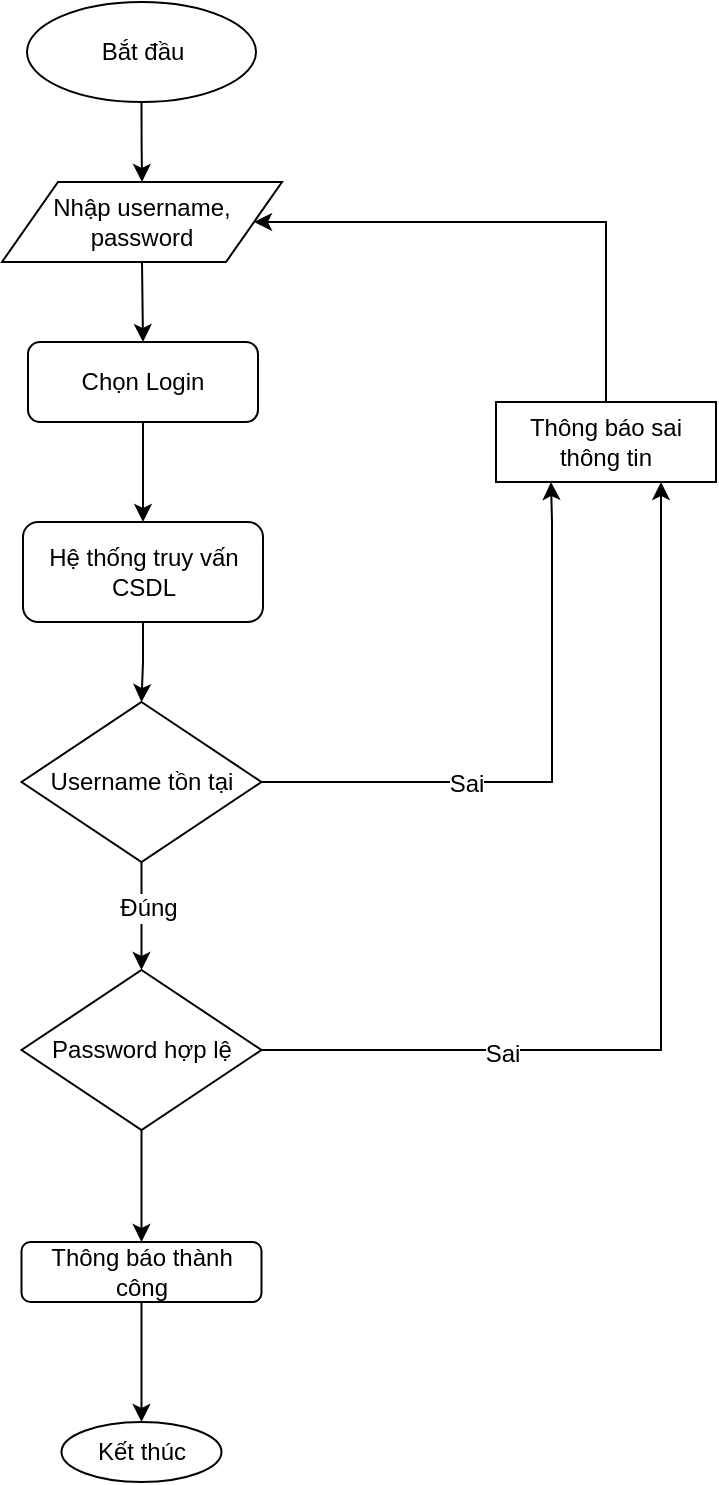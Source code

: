 <mxfile version="12.6.5" type="device" pages="4"><diagram id="C5RBs43oDa-KdzZeNtuy" name="Login"><mxGraphModel dx="852" dy="494" grid="1" gridSize="10" guides="1" tooltips="1" connect="1" arrows="1" fold="1" page="1" pageScale="1" pageWidth="827" pageHeight="1169" math="0" shadow="0"><root><mxCell id="WIyWlLk6GJQsqaUBKTNV-0"/><mxCell id="WIyWlLk6GJQsqaUBKTNV-1" parent="WIyWlLk6GJQsqaUBKTNV-0"/><mxCell id="PvureiDiW6Twfiq6-9Uu-7" style="edgeStyle=orthogonalEdgeStyle;rounded=0;orthogonalLoop=1;jettySize=auto;html=1;exitX=0.5;exitY=1;exitDx=0;exitDy=0;entryX=0.5;entryY=0;entryDx=0;entryDy=0;" parent="WIyWlLk6GJQsqaUBKTNV-1" source="PvureiDiW6Twfiq6-9Uu-1" target="PvureiDiW6Twfiq6-9Uu-6" edge="1"><mxGeometry relative="1" as="geometry"/></mxCell><mxCell id="PvureiDiW6Twfiq6-9Uu-1" value="Chọn Login" style="rounded=1;whiteSpace=wrap;html=1;" parent="WIyWlLk6GJQsqaUBKTNV-1" vertex="1"><mxGeometry x="356" y="230" width="115" height="40" as="geometry"/></mxCell><mxCell id="PvureiDiW6Twfiq6-9Uu-2" value="" style="endArrow=classic;html=1;exitX=0.5;exitY=1;exitDx=0;exitDy=0;entryX=0.5;entryY=0;entryDx=0;entryDy=0;" parent="WIyWlLk6GJQsqaUBKTNV-1" target="PvureiDiW6Twfiq6-9Uu-1" edge="1"><mxGeometry width="50" height="50" relative="1" as="geometry"><mxPoint x="413" y="190" as="sourcePoint"/><mxPoint x="403" y="300" as="targetPoint"/></mxGeometry></mxCell><mxCell id="PvureiDiW6Twfiq6-9Uu-3" value="&lt;span style=&quot;white-space: normal&quot;&gt;Nhập username, password&lt;/span&gt;" style="shape=parallelogram;perimeter=parallelogramPerimeter;whiteSpace=wrap;html=1;" parent="WIyWlLk6GJQsqaUBKTNV-1" vertex="1"><mxGeometry x="343" y="150" width="140" height="40" as="geometry"/></mxCell><mxCell id="PvureiDiW6Twfiq6-9Uu-5" style="edgeStyle=orthogonalEdgeStyle;rounded=0;orthogonalLoop=1;jettySize=auto;html=1;exitX=0.5;exitY=1;exitDx=0;exitDy=0;" parent="WIyWlLk6GJQsqaUBKTNV-1" source="PvureiDiW6Twfiq6-9Uu-4" target="PvureiDiW6Twfiq6-9Uu-3" edge="1"><mxGeometry relative="1" as="geometry"/></mxCell><mxCell id="PvureiDiW6Twfiq6-9Uu-4" value="Bắt đầu" style="ellipse;whiteSpace=wrap;html=1;" parent="WIyWlLk6GJQsqaUBKTNV-1" vertex="1"><mxGeometry x="355.5" y="60" width="114.5" height="50" as="geometry"/></mxCell><mxCell id="PvureiDiW6Twfiq6-9Uu-10" style="edgeStyle=orthogonalEdgeStyle;rounded=0;orthogonalLoop=1;jettySize=auto;html=1;exitX=0.5;exitY=1;exitDx=0;exitDy=0;entryX=0.5;entryY=0;entryDx=0;entryDy=0;" parent="WIyWlLk6GJQsqaUBKTNV-1" source="PvureiDiW6Twfiq6-9Uu-6" target="PvureiDiW6Twfiq6-9Uu-8" edge="1"><mxGeometry relative="1" as="geometry"/></mxCell><mxCell id="PvureiDiW6Twfiq6-9Uu-6" value="Hệ thống truy vấn CSDL" style="rounded=1;whiteSpace=wrap;html=1;" parent="WIyWlLk6GJQsqaUBKTNV-1" vertex="1"><mxGeometry x="353.5" y="320" width="120" height="50" as="geometry"/></mxCell><mxCell id="PvureiDiW6Twfiq6-9Uu-12" style="edgeStyle=orthogonalEdgeStyle;rounded=0;orthogonalLoop=1;jettySize=auto;html=1;exitX=1;exitY=0.5;exitDx=0;exitDy=0;entryX=0.25;entryY=1;entryDx=0;entryDy=0;" parent="WIyWlLk6GJQsqaUBKTNV-1" source="PvureiDiW6Twfiq6-9Uu-8" target="PvureiDiW6Twfiq6-9Uu-11" edge="1"><mxGeometry relative="1" as="geometry"><Array as="points"><mxPoint x="618" y="450"/><mxPoint x="618" y="320"/></Array></mxGeometry></mxCell><mxCell id="PvureiDiW6Twfiq6-9Uu-14" value="Sai" style="text;html=1;align=center;verticalAlign=middle;resizable=0;points=[];labelBackgroundColor=#ffffff;" parent="PvureiDiW6Twfiq6-9Uu-12" vertex="1" connectable="0"><mxGeometry x="-0.309" y="-1" relative="1" as="geometry"><mxPoint as="offset"/></mxGeometry></mxCell><mxCell id="PvureiDiW6Twfiq6-9Uu-16" style="edgeStyle=orthogonalEdgeStyle;rounded=0;orthogonalLoop=1;jettySize=auto;html=1;exitX=0.5;exitY=1;exitDx=0;exitDy=0;entryX=0.5;entryY=0;entryDx=0;entryDy=0;" parent="WIyWlLk6GJQsqaUBKTNV-1" source="PvureiDiW6Twfiq6-9Uu-8" target="PvureiDiW6Twfiq6-9Uu-15" edge="1"><mxGeometry relative="1" as="geometry"/></mxCell><mxCell id="PvureiDiW6Twfiq6-9Uu-19" value="Đúng" style="text;html=1;align=center;verticalAlign=middle;resizable=0;points=[];labelBackgroundColor=#ffffff;" parent="PvureiDiW6Twfiq6-9Uu-16" vertex="1" connectable="0"><mxGeometry x="-0.14" y="3" relative="1" as="geometry"><mxPoint as="offset"/></mxGeometry></mxCell><mxCell id="PvureiDiW6Twfiq6-9Uu-8" value="Username tồn tại" style="rhombus;whiteSpace=wrap;html=1;" parent="WIyWlLk6GJQsqaUBKTNV-1" vertex="1"><mxGeometry x="352.75" y="410" width="120" height="80" as="geometry"/></mxCell><mxCell id="PvureiDiW6Twfiq6-9Uu-13" style="edgeStyle=orthogonalEdgeStyle;rounded=0;orthogonalLoop=1;jettySize=auto;html=1;exitX=0.5;exitY=0;exitDx=0;exitDy=0;entryX=1;entryY=0.5;entryDx=0;entryDy=0;" parent="WIyWlLk6GJQsqaUBKTNV-1" source="PvureiDiW6Twfiq6-9Uu-11" target="PvureiDiW6Twfiq6-9Uu-3" edge="1"><mxGeometry relative="1" as="geometry"><Array as="points"><mxPoint x="645" y="170"/></Array></mxGeometry></mxCell><mxCell id="PvureiDiW6Twfiq6-9Uu-11" value="Thông báo sai thông tin" style="rounded=0;whiteSpace=wrap;html=1;" parent="WIyWlLk6GJQsqaUBKTNV-1" vertex="1"><mxGeometry x="590" y="260" width="110" height="40" as="geometry"/></mxCell><mxCell id="PvureiDiW6Twfiq6-9Uu-21" style="edgeStyle=orthogonalEdgeStyle;rounded=0;orthogonalLoop=1;jettySize=auto;html=1;exitX=1;exitY=0.5;exitDx=0;exitDy=0;entryX=0.75;entryY=1;entryDx=0;entryDy=0;" parent="WIyWlLk6GJQsqaUBKTNV-1" source="PvureiDiW6Twfiq6-9Uu-15" target="PvureiDiW6Twfiq6-9Uu-11" edge="1"><mxGeometry relative="1" as="geometry"/></mxCell><mxCell id="PvureiDiW6Twfiq6-9Uu-22" value="Sai" style="text;html=1;align=center;verticalAlign=middle;resizable=0;points=[];labelBackgroundColor=#ffffff;" parent="PvureiDiW6Twfiq6-9Uu-21" vertex="1" connectable="0"><mxGeometry x="-0.503" y="-2" relative="1" as="geometry"><mxPoint as="offset"/></mxGeometry></mxCell><mxCell id="PvureiDiW6Twfiq6-9Uu-24" style="edgeStyle=orthogonalEdgeStyle;rounded=0;orthogonalLoop=1;jettySize=auto;html=1;exitX=0.5;exitY=1;exitDx=0;exitDy=0;entryX=0.5;entryY=0;entryDx=0;entryDy=0;" parent="WIyWlLk6GJQsqaUBKTNV-1" source="PvureiDiW6Twfiq6-9Uu-15" target="PvureiDiW6Twfiq6-9Uu-23" edge="1"><mxGeometry relative="1" as="geometry"/></mxCell><mxCell id="PvureiDiW6Twfiq6-9Uu-15" value="Password hợp lệ" style="rhombus;whiteSpace=wrap;html=1;" parent="WIyWlLk6GJQsqaUBKTNV-1" vertex="1"><mxGeometry x="352.75" y="544" width="120" height="80" as="geometry"/></mxCell><mxCell id="PvureiDiW6Twfiq6-9Uu-26" style="edgeStyle=orthogonalEdgeStyle;rounded=0;orthogonalLoop=1;jettySize=auto;html=1;exitX=0.5;exitY=1;exitDx=0;exitDy=0;entryX=0.5;entryY=0;entryDx=0;entryDy=0;" parent="WIyWlLk6GJQsqaUBKTNV-1" source="PvureiDiW6Twfiq6-9Uu-23" target="PvureiDiW6Twfiq6-9Uu-25" edge="1"><mxGeometry relative="1" as="geometry"/></mxCell><mxCell id="PvureiDiW6Twfiq6-9Uu-23" value="Thông báo thành công" style="rounded=1;whiteSpace=wrap;html=1;" parent="WIyWlLk6GJQsqaUBKTNV-1" vertex="1"><mxGeometry x="352.75" y="680" width="120" height="30" as="geometry"/></mxCell><mxCell id="PvureiDiW6Twfiq6-9Uu-25" value="Kết thúc" style="ellipse;whiteSpace=wrap;html=1;" parent="WIyWlLk6GJQsqaUBKTNV-1" vertex="1"><mxGeometry x="372.75" y="770" width="80" height="30" as="geometry"/></mxCell></root></mxGraphModel></diagram><diagram id="Mt5uH9iGOyUUJRSAU4py" name="Filter"><mxGraphModel dx="2130" dy="1235" grid="1" gridSize="10" guides="1" tooltips="1" connect="1" arrows="1" fold="1" page="1" pageScale="1" pageWidth="850" pageHeight="1100" math="0" shadow="0"><root><mxCell id="Xq5oL3Alf0aWopW-BLuX-0"/><mxCell id="Xq5oL3Alf0aWopW-BLuX-1" parent="Xq5oL3Alf0aWopW-BLuX-0"/><mxCell id="uXPHUz93ruLFLXw2mmbl-3" style="edgeStyle=orthogonalEdgeStyle;rounded=0;orthogonalLoop=1;jettySize=auto;html=1;exitX=0.5;exitY=1;exitDx=0;exitDy=0;entryX=0.5;entryY=0;entryDx=0;entryDy=0;" parent="Xq5oL3Alf0aWopW-BLuX-1" source="uXPHUz93ruLFLXw2mmbl-0" target="uXPHUz93ruLFLXw2mmbl-1" edge="1"><mxGeometry relative="1" as="geometry"/></mxCell><mxCell id="uXPHUz93ruLFLXw2mmbl-0" value="Start" style="ellipse;whiteSpace=wrap;html=1;aspect=fixed;" parent="Xq5oL3Alf0aWopW-BLuX-1" vertex="1"><mxGeometry x="65" y="20" width="50" height="50" as="geometry"/></mxCell><mxCell id="uXPHUz93ruLFLXw2mmbl-9" style="edgeStyle=orthogonalEdgeStyle;rounded=0;orthogonalLoop=1;jettySize=auto;html=1;exitX=0.5;exitY=1;exitDx=0;exitDy=0;entryX=0.5;entryY=0;entryDx=0;entryDy=0;" parent="Xq5oL3Alf0aWopW-BLuX-1" source="uXPHUz93ruLFLXw2mmbl-1" target="uXPHUz93ruLFLXw2mmbl-4" edge="1"><mxGeometry relative="1" as="geometry"/></mxCell><mxCell id="uXPHUz93ruLFLXw2mmbl-1" value="Chọn điều kiện sắp xếp" style="rounded=1;whiteSpace=wrap;html=1;" parent="Xq5oL3Alf0aWopW-BLuX-1" vertex="1"><mxGeometry x="20" y="100" width="140" height="50" as="geometry"/></mxCell><mxCell id="uXPHUz93ruLFLXw2mmbl-11" style="edgeStyle=orthogonalEdgeStyle;rounded=0;orthogonalLoop=1;jettySize=auto;html=1;exitX=0.5;exitY=1;exitDx=0;exitDy=0;entryX=0.5;entryY=0;entryDx=0;entryDy=0;" parent="Xq5oL3Alf0aWopW-BLuX-1" source="uXPHUz93ruLFLXw2mmbl-4" target="uXPHUz93ruLFLXw2mmbl-10" edge="1"><mxGeometry relative="1" as="geometry"/></mxCell><mxCell id="uXPHUz93ruLFLXw2mmbl-4" value="Trích dữ liệu từ database" style="rounded=1;whiteSpace=wrap;html=1;" parent="Xq5oL3Alf0aWopW-BLuX-1" vertex="1"><mxGeometry x="20" y="190" width="140" height="50" as="geometry"/></mxCell><mxCell id="LXjZfukHI-cUFHv-DO3Y-65" style="edgeStyle=orthogonalEdgeStyle;rounded=0;orthogonalLoop=1;jettySize=auto;html=1;exitX=1;exitY=0.5;exitDx=0;exitDy=0;entryX=0;entryY=0.5;entryDx=0;entryDy=0;dashed=1;" parent="Xq5oL3Alf0aWopW-BLuX-1" source="uXPHUz93ruLFLXw2mmbl-10" target="LXjZfukHI-cUFHv-DO3Y-6" edge="1"><mxGeometry relative="1" as="geometry"/></mxCell><mxCell id="uXPHUz93ruLFLXw2mmbl-10" value="QuickSort theo điều kiện" style="rounded=1;whiteSpace=wrap;html=1;" parent="Xq5oL3Alf0aWopW-BLuX-1" vertex="1"><mxGeometry x="20" y="280" width="140" height="40" as="geometry"/></mxCell><mxCell id="UhPN7aSeaAZbnNOEMRwR-3" style="edgeStyle=orthogonalEdgeStyle;rounded=0;orthogonalLoop=1;jettySize=auto;html=1;exitX=0.5;exitY=1;exitDx=0;exitDy=0;entryX=0.5;entryY=0;entryDx=0;entryDy=0;" parent="Xq5oL3Alf0aWopW-BLuX-1" source="uXPHUz93ruLFLXw2mmbl-12" target="UhPN7aSeaAZbnNOEMRwR-2" edge="1"><mxGeometry relative="1" as="geometry"/></mxCell><mxCell id="uXPHUz93ruLFLXw2mmbl-12" value="Hiện kết quả đã sắp xếp" style="rounded=1;whiteSpace=wrap;html=1;" parent="Xq5oL3Alf0aWopW-BLuX-1" vertex="1"><mxGeometry x="15" y="860" width="150" height="40" as="geometry"/></mxCell><mxCell id="LXjZfukHI-cUFHv-DO3Y-2" style="edgeStyle=orthogonalEdgeStyle;rounded=0;orthogonalLoop=1;jettySize=auto;html=1;exitX=0.5;exitY=1;exitDx=0;exitDy=0;entryX=0.5;entryY=0;entryDx=0;entryDy=0;fontFamily=Verdana;" parent="Xq5oL3Alf0aWopW-BLuX-1" source="LXjZfukHI-cUFHv-DO3Y-4" target="LXjZfukHI-cUFHv-DO3Y-10" edge="1"><mxGeometry relative="1" as="geometry"/></mxCell><mxCell id="LXjZfukHI-cUFHv-DO3Y-3" style="edgeStyle=orthogonalEdgeStyle;rounded=0;orthogonalLoop=1;jettySize=auto;html=1;exitX=1;exitY=0.5;exitDx=0;exitDy=0;entryX=0;entryY=0.5;entryDx=0;entryDy=0;dashed=1;fontFamily=Verdana;" parent="Xq5oL3Alf0aWopW-BLuX-1" source="LXjZfukHI-cUFHv-DO3Y-4" target="LXjZfukHI-cUFHv-DO3Y-22" edge="1"><mxGeometry relative="1" as="geometry"/></mxCell><mxCell id="LXjZfukHI-cUFHv-DO3Y-4" value="Tìm khóa (mảng dữ liệu, vị trí phần tử đầu, vị trí phần tử cuối)" style="rounded=1;whiteSpace=wrap;html=1;fontFamily=Verdana;" parent="Xq5oL3Alf0aWopW-BLuX-1" vertex="1"><mxGeometry x="241.25" y="170" width="175" height="60" as="geometry"/></mxCell><mxCell id="LXjZfukHI-cUFHv-DO3Y-5" style="edgeStyle=orthogonalEdgeStyle;rounded=0;orthogonalLoop=1;jettySize=auto;html=1;exitX=0.5;exitY=1;exitDx=0;exitDy=0;entryX=0.5;entryY=0;entryDx=0;entryDy=0;fontFamily=Verdana;" parent="Xq5oL3Alf0aWopW-BLuX-1" source="LXjZfukHI-cUFHv-DO3Y-6" target="LXjZfukHI-cUFHv-DO3Y-4" edge="1"><mxGeometry relative="1" as="geometry"/></mxCell><mxCell id="LXjZfukHI-cUFHv-DO3Y-6" value="QuickSort&lt;br&gt;(mảng dữ liệu, vị trí phần tử đầu, vị trí phần tử cuối)" style="rounded=1;whiteSpace=wrap;html=1;fontFamily=Verdana;" parent="Xq5oL3Alf0aWopW-BLuX-1" vertex="1"><mxGeometry x="247.5" y="80" width="162.5" height="60" as="geometry"/></mxCell><mxCell id="LXjZfukHI-cUFHv-DO3Y-7" value="Đúng" style="edgeStyle=orthogonalEdgeStyle;rounded=0;orthogonalLoop=1;jettySize=auto;html=1;exitX=0.5;exitY=1;exitDx=0;exitDy=0;entryX=0.5;entryY=0;entryDx=0;entryDy=0;fontFamily=Verdana;" parent="Xq5oL3Alf0aWopW-BLuX-1" source="LXjZfukHI-cUFHv-DO3Y-10" target="LXjZfukHI-cUFHv-DO3Y-12" edge="1"><mxGeometry relative="1" as="geometry"/></mxCell><mxCell id="LXjZfukHI-cUFHv-DO3Y-8" style="edgeStyle=orthogonalEdgeStyle;rounded=0;orthogonalLoop=1;jettySize=auto;html=1;exitX=1;exitY=0.5;exitDx=0;exitDy=0;entryX=1;entryY=0.5;entryDx=0;entryDy=0;fontFamily=Verdana;" parent="Xq5oL3Alf0aWopW-BLuX-1" source="LXjZfukHI-cUFHv-DO3Y-10" target="UhPN7aSeaAZbnNOEMRwR-0" edge="1"><mxGeometry relative="1" as="geometry"><Array as="points"><mxPoint x="448" y="310"/><mxPoint x="448" y="880"/></Array><mxPoint x="361.25" y="860" as="targetPoint"/></mxGeometry></mxCell><mxCell id="LXjZfukHI-cUFHv-DO3Y-9" value="Sai" style="text;html=1;align=center;verticalAlign=middle;resizable=0;points=[];labelBackgroundColor=#ffffff;fontFamily=Verdana;" parent="LXjZfukHI-cUFHv-DO3Y-8" vertex="1" connectable="0"><mxGeometry x="-0.162" y="1" relative="1" as="geometry"><mxPoint as="offset"/></mxGeometry></mxCell><mxCell id="LXjZfukHI-cUFHv-DO3Y-10" value="Tìm thấy khóa?" style="rhombus;whiteSpace=wrap;html=1;fontFamily=Verdana;" parent="Xq5oL3Alf0aWopW-BLuX-1" vertex="1"><mxGeometry x="258.75" y="270" width="140" height="80" as="geometry"/></mxCell><mxCell id="LXjZfukHI-cUFHv-DO3Y-11" style="edgeStyle=orthogonalEdgeStyle;rounded=0;orthogonalLoop=1;jettySize=auto;html=1;exitX=0.5;exitY=1;exitDx=0;exitDy=0;entryX=0.5;entryY=0;entryDx=0;entryDy=0;fontFamily=Verdana;" parent="Xq5oL3Alf0aWopW-BLuX-1" source="LXjZfukHI-cUFHv-DO3Y-12" target="LXjZfukHI-cUFHv-DO3Y-15" edge="1"><mxGeometry relative="1" as="geometry"/></mxCell><mxCell id="LXjZfukHI-cUFHv-DO3Y-12" value="Lấy giá trị tại khóa" style="rounded=1;whiteSpace=wrap;html=1;fontFamily=Verdana;" parent="Xq5oL3Alf0aWopW-BLuX-1" vertex="1"><mxGeometry x="246.25" y="400" width="170" height="60" as="geometry"/></mxCell><mxCell id="LXjZfukHI-cUFHv-DO3Y-13" style="edgeStyle=orthogonalEdgeStyle;rounded=0;orthogonalLoop=1;jettySize=auto;html=1;exitX=0.5;exitY=1;exitDx=0;exitDy=0;entryX=0.5;entryY=0;entryDx=0;entryDy=0;fontFamily=Verdana;" parent="Xq5oL3Alf0aWopW-BLuX-1" source="LXjZfukHI-cUFHv-DO3Y-15" target="LXjZfukHI-cUFHv-DO3Y-17" edge="1"><mxGeometry relative="1" as="geometry"/></mxCell><mxCell id="LXjZfukHI-cUFHv-DO3Y-14" style="edgeStyle=orthogonalEdgeStyle;rounded=0;orthogonalLoop=1;jettySize=auto;html=1;exitX=1;exitY=0.5;exitDx=0;exitDy=0;entryX=0;entryY=0.5;entryDx=0;entryDy=0;dashed=1;fontFamily=Verdana;" parent="Xq5oL3Alf0aWopW-BLuX-1" source="LXjZfukHI-cUFHv-DO3Y-15" target="LXjZfukHI-cUFHv-DO3Y-40" edge="1"><mxGeometry relative="1" as="geometry"><Array as="points"><mxPoint x="428" y="540"/><mxPoint x="428" y="660"/></Array></mxGeometry></mxCell><mxCell id="LXjZfukHI-cUFHv-DO3Y-15" value="Phân hoạch mảng (mảng dữ liệu, vị trí phần tử đầu, vị trí phần tử cuối, khóa)" style="rounded=1;whiteSpace=wrap;html=1;fontFamily=Verdana;" parent="Xq5oL3Alf0aWopW-BLuX-1" vertex="1"><mxGeometry x="251.25" y="510" width="160" height="60" as="geometry"/></mxCell><mxCell id="LXjZfukHI-cUFHv-DO3Y-16" style="edgeStyle=orthogonalEdgeStyle;rounded=0;orthogonalLoop=1;jettySize=auto;html=1;exitX=0.5;exitY=1;exitDx=0;exitDy=0;entryX=0.5;entryY=0;entryDx=0;entryDy=0;fontFamily=Verdana;" parent="Xq5oL3Alf0aWopW-BLuX-1" source="LXjZfukHI-cUFHv-DO3Y-17" target="LXjZfukHI-cUFHv-DO3Y-19" edge="1"><mxGeometry relative="1" as="geometry"/></mxCell><mxCell id="LXjZfukHI-cUFHv-DO3Y-17" value="QuickSort(mảng dữ liệu, vị trí phần tử đầu, vị trí phần tử kế khóa)" style="rounded=1;whiteSpace=wrap;html=1;fontFamily=Verdana;" parent="Xq5oL3Alf0aWopW-BLuX-1" vertex="1"><mxGeometry x="251.25" y="610" width="160" height="60" as="geometry"/></mxCell><mxCell id="LXjZfukHI-cUFHv-DO3Y-18" style="edgeStyle=orthogonalEdgeStyle;rounded=0;orthogonalLoop=1;jettySize=auto;html=1;exitX=0.5;exitY=1;exitDx=0;exitDy=0;entryX=0.5;entryY=0;entryDx=0;entryDy=0;fontFamily=Verdana;" parent="Xq5oL3Alf0aWopW-BLuX-1" source="LXjZfukHI-cUFHv-DO3Y-19" target="UhPN7aSeaAZbnNOEMRwR-0" edge="1"><mxGeometry relative="1" as="geometry"><mxPoint x="331.25" y="830" as="targetPoint"/></mxGeometry></mxCell><mxCell id="LXjZfukHI-cUFHv-DO3Y-19" value="QuickSort(mảng dữ liệu, vị trí khóa, vị trí phần tử cuối)" style="rounded=1;whiteSpace=wrap;html=1;fontFamily=Verdana;" parent="Xq5oL3Alf0aWopW-BLuX-1" vertex="1"><mxGeometry x="246.25" y="710" width="170" height="60" as="geometry"/></mxCell><mxCell id="LXjZfukHI-cUFHv-DO3Y-21" style="edgeStyle=orthogonalEdgeStyle;rounded=0;orthogonalLoop=1;jettySize=auto;html=1;exitX=0.5;exitY=1;exitDx=0;exitDy=0;entryX=0.5;entryY=0;entryDx=0;entryDy=0;fontFamily=Verdana;" parent="Xq5oL3Alf0aWopW-BLuX-1" source="LXjZfukHI-cUFHv-DO3Y-22" target="LXjZfukHI-cUFHv-DO3Y-25" edge="1"><mxGeometry relative="1" as="geometry"/></mxCell><mxCell id="LXjZfukHI-cUFHv-DO3Y-22" value="Lấy vị trí phần tử tiếp theo của mảng phân hoạch, và giá trị phần tử đầu tiên của mảng phân hoạch" style="rounded=1;whiteSpace=wrap;html=1;fontFamily=Verdana;" parent="Xq5oL3Alf0aWopW-BLuX-1" vertex="1"><mxGeometry x="525" y="40" width="255" height="50" as="geometry"/></mxCell><mxCell id="LXjZfukHI-cUFHv-DO3Y-23" value="Đúng" style="edgeStyle=orthogonalEdgeStyle;rounded=0;orthogonalLoop=1;jettySize=auto;html=1;exitX=1;exitY=1;exitDx=0;exitDy=0;entryX=0;entryY=0.5;entryDx=0;entryDy=0;fontFamily=Verdana;" parent="Xq5oL3Alf0aWopW-BLuX-1" source="LXjZfukHI-cUFHv-DO3Y-25" target="LXjZfukHI-cUFHv-DO3Y-30" edge="1"><mxGeometry relative="1" as="geometry"><Array as="points"><mxPoint x="681" y="220"/></Array></mxGeometry></mxCell><mxCell id="LXjZfukHI-cUFHv-DO3Y-24" value="Sai" style="edgeStyle=orthogonalEdgeStyle;rounded=0;orthogonalLoop=1;jettySize=auto;html=1;exitX=0.5;exitY=1;exitDx=0;exitDy=0;fontFamily=Verdana;" parent="Xq5oL3Alf0aWopW-BLuX-1" source="LXjZfukHI-cUFHv-DO3Y-25" target="LXjZfukHI-cUFHv-DO3Y-28" edge="1"><mxGeometry relative="1" as="geometry"/></mxCell><mxCell id="LXjZfukHI-cUFHv-DO3Y-25" value="&lt;br&gt;Phần tử tiếp theo &lt;br&gt;trùng phần tử&lt;br&gt;&amp;nbsp;đầu?" style="rhombus;whiteSpace=wrap;html=1;fontFamily=Verdana;" parent="Xq5oL3Alf0aWopW-BLuX-1" vertex="1"><mxGeometry x="530" y="120" width="200" height="80" as="geometry"/></mxCell><mxCell id="LXjZfukHI-cUFHv-DO3Y-26" value="Đúng" style="edgeStyle=orthogonalEdgeStyle;rounded=0;orthogonalLoop=1;jettySize=auto;html=1;exitX=1;exitY=0.5;exitDx=0;exitDy=0;entryX=0;entryY=0.5;entryDx=0;entryDy=0;fontFamily=Verdana;" parent="Xq5oL3Alf0aWopW-BLuX-1" source="LXjZfukHI-cUFHv-DO3Y-28" target="LXjZfukHI-cUFHv-DO3Y-31" edge="1"><mxGeometry relative="1" as="geometry"/></mxCell><mxCell id="LXjZfukHI-cUFHv-DO3Y-27" value="Sai" style="edgeStyle=orthogonalEdgeStyle;rounded=0;orthogonalLoop=1;jettySize=auto;html=1;exitX=0.5;exitY=1;exitDx=0;exitDy=0;entryX=0.5;entryY=0;entryDx=0;entryDy=0;fontFamily=Verdana;" parent="Xq5oL3Alf0aWopW-BLuX-1" source="LXjZfukHI-cUFHv-DO3Y-28" target="LXjZfukHI-cUFHv-DO3Y-35" edge="1"><mxGeometry relative="1" as="geometry"/></mxCell><mxCell id="LXjZfukHI-cUFHv-DO3Y-28" value="&lt;br&gt;Không tìm thấy khóa?" style="rhombus;whiteSpace=wrap;html=1;fontFamily=Verdana;" parent="Xq5oL3Alf0aWopW-BLuX-1" vertex="1"><mxGeometry x="570" y="270" width="112.5" height="80" as="geometry"/></mxCell><mxCell id="LXjZfukHI-cUFHv-DO3Y-29" style="edgeStyle=orthogonalEdgeStyle;rounded=0;orthogonalLoop=1;jettySize=auto;html=1;exitX=0.5;exitY=0;exitDx=0;exitDy=0;entryX=1;entryY=0.5;entryDx=0;entryDy=0;fontFamily=Verdana;" parent="Xq5oL3Alf0aWopW-BLuX-1" source="LXjZfukHI-cUFHv-DO3Y-30" target="LXjZfukHI-cUFHv-DO3Y-25" edge="1"><mxGeometry relative="1" as="geometry"/></mxCell><mxCell id="LXjZfukHI-cUFHv-DO3Y-30" value="Tăng vị trí khóa" style="rounded=1;whiteSpace=wrap;html=1;fontFamily=Verdana;" parent="Xq5oL3Alf0aWopW-BLuX-1" vertex="1"><mxGeometry x="750" y="195" width="110" height="40" as="geometry"/></mxCell><mxCell id="LXjZfukHI-cUFHv-DO3Y-31" value="Trả về không tìm thấy" style="rounded=1;whiteSpace=wrap;html=1;fontFamily=Verdana;" parent="Xq5oL3Alf0aWopW-BLuX-1" vertex="1"><mxGeometry x="750" y="290" width="110" height="40" as="geometry"/></mxCell><mxCell id="LXjZfukHI-cUFHv-DO3Y-32" style="edgeStyle=orthogonalEdgeStyle;rounded=0;orthogonalLoop=1;jettySize=auto;html=1;exitX=1;exitY=0.5;exitDx=0;exitDy=0;entryX=0;entryY=0.5;entryDx=0;entryDy=0;fontFamily=Verdana;" parent="Xq5oL3Alf0aWopW-BLuX-1" source="LXjZfukHI-cUFHv-DO3Y-35" target="LXjZfukHI-cUFHv-DO3Y-36" edge="1"><mxGeometry relative="1" as="geometry"/></mxCell><mxCell id="LXjZfukHI-cUFHv-DO3Y-33" value="Đúng" style="text;html=1;align=center;verticalAlign=middle;resizable=0;points=[];labelBackgroundColor=#ffffff;fontFamily=Verdana;" parent="LXjZfukHI-cUFHv-DO3Y-32" vertex="1" connectable="0"><mxGeometry x="-0.243" relative="1" as="geometry"><mxPoint as="offset"/></mxGeometry></mxCell><mxCell id="LXjZfukHI-cUFHv-DO3Y-34" value="Sai" style="edgeStyle=orthogonalEdgeStyle;rounded=0;orthogonalLoop=1;jettySize=auto;html=1;exitX=0.5;exitY=1;exitDx=0;exitDy=0;entryX=0.5;entryY=0;entryDx=0;entryDy=0;fontFamily=Verdana;" parent="Xq5oL3Alf0aWopW-BLuX-1" source="LXjZfukHI-cUFHv-DO3Y-35" target="LXjZfukHI-cUFHv-DO3Y-37" edge="1"><mxGeometry relative="1" as="geometry"/></mxCell><mxCell id="LXjZfukHI-cUFHv-DO3Y-35" value="Giá trị khóa hiện tại&lt;br&gt;&amp;nbsp;nhỏ hơn giá trị đầu mảng?" style="rhombus;whiteSpace=wrap;html=1;fontFamily=Verdana;" parent="Xq5oL3Alf0aWopW-BLuX-1" vertex="1"><mxGeometry x="527.65" y="400" width="197.19" height="80" as="geometry"/></mxCell><mxCell id="LXjZfukHI-cUFHv-DO3Y-36" value="Trả về vị trí hiện tại" style="rounded=1;whiteSpace=wrap;html=1;fontFamily=Verdana;" parent="Xq5oL3Alf0aWopW-BLuX-1" vertex="1"><mxGeometry x="780" y="420" width="110" height="40" as="geometry"/></mxCell><mxCell id="LXjZfukHI-cUFHv-DO3Y-37" value="Trả về vị trí đầu mảng" style="rounded=1;whiteSpace=wrap;html=1;fontFamily=Verdana;" parent="Xq5oL3Alf0aWopW-BLuX-1" vertex="1"><mxGeometry x="576.87" y="525" width="98.75" height="30" as="geometry"/></mxCell><mxCell id="LXjZfukHI-cUFHv-DO3Y-38" value="Tìm Khóa" style="text;html=1;strokeColor=none;fillColor=none;align=center;verticalAlign=middle;whiteSpace=wrap;rounded=0;fontStyle=1;fontFamily=Verdana;" parent="Xq5oL3Alf0aWopW-BLuX-1" vertex="1"><mxGeometry x="485" y="10" width="40" height="20" as="geometry"/></mxCell><mxCell id="LXjZfukHI-cUFHv-DO3Y-39" style="edgeStyle=orthogonalEdgeStyle;rounded=0;orthogonalLoop=1;jettySize=auto;html=1;exitX=0.5;exitY=1;exitDx=0;exitDy=0;entryX=0.5;entryY=0;entryDx=0;entryDy=0;fontFamily=Verdana;" parent="Xq5oL3Alf0aWopW-BLuX-1" source="LXjZfukHI-cUFHv-DO3Y-40" target="LXjZfukHI-cUFHv-DO3Y-45" edge="1"><mxGeometry relative="1" as="geometry"/></mxCell><mxCell id="LXjZfukHI-cUFHv-DO3Y-40" value="Tạo phần tử&lt;br&gt;L= đầu mảng phân hoạch&lt;br&gt;R= cuối mảng phân hoạch" style="rounded=1;whiteSpace=wrap;html=1;fontFamily=Verdana;" parent="Xq5oL3Alf0aWopW-BLuX-1" vertex="1"><mxGeometry x="507.5" y="640" width="175" height="40" as="geometry"/></mxCell><mxCell id="LXjZfukHI-cUFHv-DO3Y-41" value="&lt;b&gt;Phân hoạch&lt;/b&gt;" style="text;html=1;strokeColor=none;fillColor=none;align=center;verticalAlign=middle;whiteSpace=wrap;rounded=0;fontFamily=Verdana;" parent="Xq5oL3Alf0aWopW-BLuX-1" vertex="1"><mxGeometry x="495" y="590" width="40" height="20" as="geometry"/></mxCell><mxCell id="LXjZfukHI-cUFHv-DO3Y-42" value="" style="endArrow=none;html=1;shape=link;fontFamily=Verdana;" parent="Xq5oL3Alf0aWopW-BLuX-1" edge="1"><mxGeometry width="50" height="50" relative="1" as="geometry"><mxPoint x="477.5" y="580" as="sourcePoint"/><mxPoint x="997.5" y="580" as="targetPoint"/></mxGeometry></mxCell><mxCell id="LXjZfukHI-cUFHv-DO3Y-43" value="Sai" style="edgeStyle=orthogonalEdgeStyle;rounded=0;orthogonalLoop=1;jettySize=auto;html=1;exitX=1;exitY=0.5;exitDx=0;exitDy=0;entryX=0;entryY=0.5;entryDx=0;entryDy=0;fontFamily=Verdana;" parent="Xq5oL3Alf0aWopW-BLuX-1" source="LXjZfukHI-cUFHv-DO3Y-45" target="LXjZfukHI-cUFHv-DO3Y-46" edge="1"><mxGeometry relative="1" as="geometry"/></mxCell><mxCell id="LXjZfukHI-cUFHv-DO3Y-44" value="Đúng" style="edgeStyle=orthogonalEdgeStyle;rounded=0;orthogonalLoop=1;jettySize=auto;html=1;exitX=0.5;exitY=1;exitDx=0;exitDy=0;entryX=0.5;entryY=0;entryDx=0;entryDy=0;fontFamily=Verdana;" parent="Xq5oL3Alf0aWopW-BLuX-1" source="LXjZfukHI-cUFHv-DO3Y-45" target="LXjZfukHI-cUFHv-DO3Y-49" edge="1"><mxGeometry relative="1" as="geometry"/></mxCell><mxCell id="LXjZfukHI-cUFHv-DO3Y-45" value="L&amp;lt;=R?" style="rhombus;whiteSpace=wrap;html=1;fontFamily=Verdana;" parent="Xq5oL3Alf0aWopW-BLuX-1" vertex="1"><mxGeometry x="533.13" y="710" width="91.87" height="60" as="geometry"/></mxCell><mxCell id="LXjZfukHI-cUFHv-DO3Y-46" value="Trả về vị trí L" style="rounded=1;whiteSpace=wrap;html=1;fontFamily=Verdana;" parent="Xq5oL3Alf0aWopW-BLuX-1" vertex="1"><mxGeometry x="682.5" y="720" width="100" height="40" as="geometry"/></mxCell><mxCell id="LXjZfukHI-cUFHv-DO3Y-47" value="Đúng" style="edgeStyle=orthogonalEdgeStyle;rounded=0;orthogonalLoop=1;jettySize=auto;html=1;exitX=0.5;exitY=1;exitDx=0;exitDy=0;fontFamily=Verdana;" parent="Xq5oL3Alf0aWopW-BLuX-1" source="LXjZfukHI-cUFHv-DO3Y-49" target="LXjZfukHI-cUFHv-DO3Y-51" edge="1"><mxGeometry relative="1" as="geometry"/></mxCell><mxCell id="LXjZfukHI-cUFHv-DO3Y-48" value="Sai" style="edgeStyle=orthogonalEdgeStyle;rounded=0;orthogonalLoop=1;jettySize=auto;html=1;exitX=1;exitY=0.5;exitDx=0;exitDy=0;fontFamily=Verdana;" parent="Xq5oL3Alf0aWopW-BLuX-1" source="LXjZfukHI-cUFHv-DO3Y-49" target="LXjZfukHI-cUFHv-DO3Y-54" edge="1"><mxGeometry relative="1" as="geometry"/></mxCell><mxCell id="LXjZfukHI-cUFHv-DO3Y-49" value="Giá trị tại L &amp;lt;= giá trị khóa?" style="rhombus;whiteSpace=wrap;html=1;fontFamily=Verdana;" parent="Xq5oL3Alf0aWopW-BLuX-1" vertex="1"><mxGeometry x="516.25" y="810" width="125.63" height="80" as="geometry"/></mxCell><mxCell id="LXjZfukHI-cUFHv-DO3Y-50" style="edgeStyle=orthogonalEdgeStyle;rounded=0;orthogonalLoop=1;jettySize=auto;html=1;exitX=0;exitY=0.5;exitDx=0;exitDy=0;entryX=0;entryY=0.5;entryDx=0;entryDy=0;fontFamily=Verdana;" parent="Xq5oL3Alf0aWopW-BLuX-1" source="LXjZfukHI-cUFHv-DO3Y-51" target="LXjZfukHI-cUFHv-DO3Y-49" edge="1"><mxGeometry relative="1" as="geometry"/></mxCell><mxCell id="LXjZfukHI-cUFHv-DO3Y-51" value="Tăng L" style="rounded=1;whiteSpace=wrap;html=1;fontFamily=Verdana;" parent="Xq5oL3Alf0aWopW-BLuX-1" vertex="1"><mxGeometry x="531.25" y="940" width="100" height="40" as="geometry"/></mxCell><mxCell id="LXjZfukHI-cUFHv-DO3Y-52" value="Đúng" style="edgeStyle=orthogonalEdgeStyle;rounded=0;orthogonalLoop=1;jettySize=auto;html=1;exitX=0.5;exitY=1;exitDx=0;exitDy=0;entryX=0.5;entryY=0;entryDx=0;entryDy=0;fontFamily=Verdana;" parent="Xq5oL3Alf0aWopW-BLuX-1" source="LXjZfukHI-cUFHv-DO3Y-54" target="LXjZfukHI-cUFHv-DO3Y-56" edge="1"><mxGeometry relative="1" as="geometry"/></mxCell><mxCell id="LXjZfukHI-cUFHv-DO3Y-53" value="Sai" style="edgeStyle=orthogonalEdgeStyle;rounded=0;orthogonalLoop=1;jettySize=auto;html=1;exitX=1;exitY=0.5;exitDx=0;exitDy=0;entryX=0;entryY=0.5;entryDx=0;entryDy=0;fontFamily=Verdana;" parent="Xq5oL3Alf0aWopW-BLuX-1" source="LXjZfukHI-cUFHv-DO3Y-54" target="LXjZfukHI-cUFHv-DO3Y-59" edge="1"><mxGeometry relative="1" as="geometry"/></mxCell><mxCell id="LXjZfukHI-cUFHv-DO3Y-54" value="Giá trị tại R &amp;gt; giá trị khóa?" style="rhombus;whiteSpace=wrap;html=1;fontFamily=Verdana;" parent="Xq5oL3Alf0aWopW-BLuX-1" vertex="1"><mxGeometry x="707.5" y="810" width="120" height="80" as="geometry"/></mxCell><mxCell id="LXjZfukHI-cUFHv-DO3Y-55" style="edgeStyle=orthogonalEdgeStyle;rounded=0;orthogonalLoop=1;jettySize=auto;html=1;exitX=0;exitY=0.5;exitDx=0;exitDy=0;entryX=0;entryY=1;entryDx=0;entryDy=0;fontFamily=Verdana;" parent="Xq5oL3Alf0aWopW-BLuX-1" source="LXjZfukHI-cUFHv-DO3Y-56" target="LXjZfukHI-cUFHv-DO3Y-54" edge="1"><mxGeometry relative="1" as="geometry"><Array as="points"><mxPoint x="707.5" y="960"/><mxPoint x="707.5" y="870"/></Array></mxGeometry></mxCell><mxCell id="LXjZfukHI-cUFHv-DO3Y-56" value="Giảm R" style="rounded=1;whiteSpace=wrap;html=1;fontFamily=Verdana;" parent="Xq5oL3Alf0aWopW-BLuX-1" vertex="1"><mxGeometry x="727.5" y="940" width="80" height="40" as="geometry"/></mxCell><mxCell id="LXjZfukHI-cUFHv-DO3Y-57" value="Đúng" style="edgeStyle=orthogonalEdgeStyle;rounded=0;orthogonalLoop=1;jettySize=auto;html=1;exitX=0.5;exitY=1;exitDx=0;exitDy=0;entryX=0.5;entryY=0;entryDx=0;entryDy=0;fontFamily=Verdana;" parent="Xq5oL3Alf0aWopW-BLuX-1" source="LXjZfukHI-cUFHv-DO3Y-59" target="LXjZfukHI-cUFHv-DO3Y-62" edge="1"><mxGeometry relative="1" as="geometry"/></mxCell><mxCell id="LXjZfukHI-cUFHv-DO3Y-58" style="edgeStyle=orthogonalEdgeStyle;rounded=0;orthogonalLoop=1;jettySize=auto;html=1;exitX=0.5;exitY=0;exitDx=0;exitDy=0;entryX=0;entryY=0.5;entryDx=0;entryDy=0;fontFamily=Verdana;" parent="Xq5oL3Alf0aWopW-BLuX-1" source="LXjZfukHI-cUFHv-DO3Y-59" target="LXjZfukHI-cUFHv-DO3Y-45" edge="1"><mxGeometry relative="1" as="geometry"><Array as="points"><mxPoint x="947.5" y="630"/><mxPoint x="477.5" y="630"/><mxPoint x="477.5" y="740"/></Array></mxGeometry></mxCell><mxCell id="LXjZfukHI-cUFHv-DO3Y-59" value="L&amp;lt;R?" style="rhombus;whiteSpace=wrap;html=1;fontFamily=Verdana;" parent="Xq5oL3Alf0aWopW-BLuX-1" vertex="1"><mxGeometry x="907.5" y="680" width="80" height="60" as="geometry"/></mxCell><mxCell id="LXjZfukHI-cUFHv-DO3Y-60" value="" style="edgeStyle=orthogonalEdgeStyle;rounded=0;orthogonalLoop=1;jettySize=auto;html=1;fontFamily=Verdana;dashed=1;" parent="Xq5oL3Alf0aWopW-BLuX-1" source="LXjZfukHI-cUFHv-DO3Y-62" target="LXjZfukHI-cUFHv-DO3Y-63" edge="1"><mxGeometry relative="1" as="geometry"/></mxCell><mxCell id="LXjZfukHI-cUFHv-DO3Y-61" style="edgeStyle=orthogonalEdgeStyle;rounded=0;orthogonalLoop=1;jettySize=auto;html=1;exitX=0;exitY=0.5;exitDx=0;exitDy=0;entryX=0;entryY=0.5;entryDx=0;entryDy=0;fontFamily=Verdana;" parent="Xq5oL3Alf0aWopW-BLuX-1" source="LXjZfukHI-cUFHv-DO3Y-62" target="LXjZfukHI-cUFHv-DO3Y-45" edge="1"><mxGeometry relative="1" as="geometry"><Array as="points"><mxPoint x="877.5" y="810"/><mxPoint x="877.5" y="1000"/><mxPoint x="477.5" y="1000"/><mxPoint x="477.5" y="740"/></Array></mxGeometry></mxCell><mxCell id="LXjZfukHI-cUFHv-DO3Y-62" value="Hoán đổi(a[L],a[R])" style="rounded=1;whiteSpace=wrap;html=1;fontFamily=Verdana;" parent="Xq5oL3Alf0aWopW-BLuX-1" vertex="1"><mxGeometry x="887.5" y="790" width="120" height="40" as="geometry"/></mxCell><mxCell id="LXjZfukHI-cUFHv-DO3Y-63" value="temp=a[L]&lt;br&gt;a[L]=a[R]&lt;br&gt;a[R]=temp" style="rounded=1;whiteSpace=wrap;html=1;fontFamily=Verdana;" parent="Xq5oL3Alf0aWopW-BLuX-1" vertex="1"><mxGeometry x="887.5" y="910" width="120" height="50" as="geometry"/></mxCell><mxCell id="LXjZfukHI-cUFHv-DO3Y-64" style="edgeStyle=orthogonalEdgeStyle;rounded=0;orthogonalLoop=1;jettySize=auto;html=1;exitX=0.5;exitY=1;exitDx=0;exitDy=0;fontFamily=Verdana;" parent="Xq5oL3Alf0aWopW-BLuX-1" source="LXjZfukHI-cUFHv-DO3Y-62" target="LXjZfukHI-cUFHv-DO3Y-62" edge="1"><mxGeometry relative="1" as="geometry"/></mxCell><mxCell id="LXjZfukHI-cUFHv-DO3Y-66" value="&lt;b&gt;QuickSort&lt;/b&gt;" style="text;html=1;strokeColor=none;fillColor=none;align=center;verticalAlign=middle;whiteSpace=wrap;rounded=0;" parent="Xq5oL3Alf0aWopW-BLuX-1" vertex="1"><mxGeometry x="237.5" y="50" width="40" height="20" as="geometry"/></mxCell><mxCell id="LXjZfukHI-cUFHv-DO3Y-74" value="&lt;b&gt;Hoán đổi&lt;/b&gt;" style="text;html=1;strokeColor=none;fillColor=none;align=center;verticalAlign=middle;whiteSpace=wrap;rounded=0;fontFamily=Verdana;" parent="Xq5oL3Alf0aWopW-BLuX-1" vertex="1"><mxGeometry x="890" y="880" width="40" height="20" as="geometry"/></mxCell><mxCell id="UhPN7aSeaAZbnNOEMRwR-1" style="edgeStyle=orthogonalEdgeStyle;rounded=0;orthogonalLoop=1;jettySize=auto;html=1;exitX=0;exitY=0.5;exitDx=0;exitDy=0;entryX=1;entryY=0.5;entryDx=0;entryDy=0;" parent="Xq5oL3Alf0aWopW-BLuX-1" source="UhPN7aSeaAZbnNOEMRwR-0" target="uXPHUz93ruLFLXw2mmbl-12" edge="1"><mxGeometry relative="1" as="geometry"/></mxCell><mxCell id="UhPN7aSeaAZbnNOEMRwR-0" value="Kết thúc QuickSort" style="rounded=1;whiteSpace=wrap;html=1;" parent="Xq5oL3Alf0aWopW-BLuX-1" vertex="1"><mxGeometry x="271.25" y="850" width="120" height="60" as="geometry"/></mxCell><mxCell id="UhPN7aSeaAZbnNOEMRwR-2" value="End" style="ellipse;whiteSpace=wrap;html=1;aspect=fixed;" parent="Xq5oL3Alf0aWopW-BLuX-1" vertex="1"><mxGeometry x="60" y="960" width="60" height="60" as="geometry"/></mxCell><mxCell id="JuZn2a4eurCw9sWfXcDx-0" value="&lt;b&gt;&lt;font style=&quot;font-size: 17px&quot;&gt;LƯU ĐỒ THỰC HIỆN CHỨC NĂNG SẮP XẾP&amp;nbsp;&lt;/font&gt;&lt;/b&gt;" style="text;html=1;strokeColor=none;fillColor=none;align=center;verticalAlign=middle;whiteSpace=wrap;rounded=0;" vertex="1" parent="Xq5oL3Alf0aWopW-BLuX-1"><mxGeometry x="317.5" y="1040" width="375" height="20" as="geometry"/></mxCell><mxCell id="JuZn2a4eurCw9sWfXcDx-1" value="&lt;span style=&quot;font-size: small ; color: rgb(34 , 34 , 34) ; font-family: &amp;#34;arial&amp;#34; , &amp;#34;helvetica&amp;#34; , sans-serif ; background-color: rgb(255 , 255 , 255)&quot;&gt;&lt;b&gt;Đề tài:&lt;/b&gt; Hệ thống hỗ trợ học tập cho SV - SCHOOLING&lt;/span&gt;" style="text;html=1;strokeColor=none;fillColor=none;align=center;verticalAlign=middle;whiteSpace=wrap;rounded=0;" vertex="1" parent="Xq5oL3Alf0aWopW-BLuX-1"><mxGeometry x="330.63" y="1070" width="348.75" height="20" as="geometry"/></mxCell></root></mxGraphModel></diagram><diagram id="xoARwova-kS8Ve9Ppf1x" name="QuickSort"><mxGraphModel dx="868" dy="510" grid="1" gridSize="10" guides="1" tooltips="1" connect="1" arrows="1" fold="1" page="1" pageScale="1" pageWidth="850" pageHeight="1100" math="0" shadow="0"><root><mxCell id="mKavVeRcKeoNaM5iWcj9-0"/><mxCell id="mKavVeRcKeoNaM5iWcj9-1" parent="mKavVeRcKeoNaM5iWcj9-0"/><mxCell id="mKavVeRcKeoNaM5iWcj9-6" style="edgeStyle=orthogonalEdgeStyle;rounded=0;orthogonalLoop=1;jettySize=auto;html=1;exitX=0.5;exitY=1;exitDx=0;exitDy=0;entryX=0.5;entryY=0;entryDx=0;entryDy=0;fontFamily=Verdana;" parent="mKavVeRcKeoNaM5iWcj9-1" source="mKavVeRcKeoNaM5iWcj9-2" target="mKavVeRcKeoNaM5iWcj9-4" edge="1"><mxGeometry relative="1" as="geometry"/></mxCell><mxCell id="mKavVeRcKeoNaM5iWcj9-2" value="Start" style="ellipse;whiteSpace=wrap;html=1;aspect=fixed;fontFamily=Verdana;" parent="mKavVeRcKeoNaM5iWcj9-1" vertex="1"><mxGeometry x="120" y="10" width="40" height="40" as="geometry"/></mxCell><mxCell id="mKavVeRcKeoNaM5iWcj9-10" style="edgeStyle=orthogonalEdgeStyle;rounded=0;orthogonalLoop=1;jettySize=auto;html=1;exitX=0.5;exitY=1;exitDx=0;exitDy=0;entryX=0.5;entryY=0;entryDx=0;entryDy=0;fontFamily=Verdana;" parent="mKavVeRcKeoNaM5iWcj9-1" source="mKavVeRcKeoNaM5iWcj9-3" target="mKavVeRcKeoNaM5iWcj9-8" edge="1"><mxGeometry relative="1" as="geometry"/></mxCell><mxCell id="mKavVeRcKeoNaM5iWcj9-22" style="edgeStyle=orthogonalEdgeStyle;rounded=0;orthogonalLoop=1;jettySize=auto;html=1;exitX=1;exitY=0.5;exitDx=0;exitDy=0;entryX=0;entryY=0.5;entryDx=0;entryDy=0;dashed=1;fontFamily=Verdana;" parent="mKavVeRcKeoNaM5iWcj9-1" source="mKavVeRcKeoNaM5iWcj9-3" target="mKavVeRcKeoNaM5iWcj9-20" edge="1"><mxGeometry relative="1" as="geometry"/></mxCell><mxCell id="mKavVeRcKeoNaM5iWcj9-3" value="pivotIndex=FindPivot(a,i,j)" style="rounded=1;whiteSpace=wrap;html=1;fontFamily=Verdana;" parent="mKavVeRcKeoNaM5iWcj9-1" vertex="1"><mxGeometry x="52.5" y="170" width="175" height="60" as="geometry"/></mxCell><mxCell id="mKavVeRcKeoNaM5iWcj9-7" style="edgeStyle=orthogonalEdgeStyle;rounded=0;orthogonalLoop=1;jettySize=auto;html=1;exitX=0.5;exitY=1;exitDx=0;exitDy=0;entryX=0.5;entryY=0;entryDx=0;entryDy=0;fontFamily=Verdana;" parent="mKavVeRcKeoNaM5iWcj9-1" source="mKavVeRcKeoNaM5iWcj9-4" target="mKavVeRcKeoNaM5iWcj9-3" edge="1"><mxGeometry relative="1" as="geometry"/></mxCell><mxCell id="mKavVeRcKeoNaM5iWcj9-4" value="QuickSort(a,i,j)" style="rounded=1;whiteSpace=wrap;html=1;fontFamily=Verdana;" parent="mKavVeRcKeoNaM5iWcj9-1" vertex="1"><mxGeometry x="80" y="80" width="120" height="60" as="geometry"/></mxCell><mxCell id="mKavVeRcKeoNaM5iWcj9-11" value="Đúng" style="edgeStyle=orthogonalEdgeStyle;rounded=0;orthogonalLoop=1;jettySize=auto;html=1;exitX=0.5;exitY=1;exitDx=0;exitDy=0;entryX=0.5;entryY=0;entryDx=0;entryDy=0;fontFamily=Verdana;" parent="mKavVeRcKeoNaM5iWcj9-1" source="mKavVeRcKeoNaM5iWcj9-8" target="mKavVeRcKeoNaM5iWcj9-9" edge="1"><mxGeometry relative="1" as="geometry"/></mxCell><mxCell id="mKavVeRcKeoNaM5iWcj9-24" style="edgeStyle=orthogonalEdgeStyle;rounded=0;orthogonalLoop=1;jettySize=auto;html=1;exitX=1;exitY=0.5;exitDx=0;exitDy=0;entryX=1;entryY=0.5;entryDx=0;entryDy=0;fontFamily=Verdana;" parent="mKavVeRcKeoNaM5iWcj9-1" source="mKavVeRcKeoNaM5iWcj9-8" target="mKavVeRcKeoNaM5iWcj9-18" edge="1"><mxGeometry relative="1" as="geometry"><Array as="points"><mxPoint x="280" y="310"/><mxPoint x="280" y="860"/></Array></mxGeometry></mxCell><mxCell id="mKavVeRcKeoNaM5iWcj9-25" value="Sai" style="text;html=1;align=center;verticalAlign=middle;resizable=0;points=[];labelBackgroundColor=#ffffff;fontFamily=Verdana;" parent="mKavVeRcKeoNaM5iWcj9-24" vertex="1" connectable="0"><mxGeometry x="-0.162" y="1" relative="1" as="geometry"><mxPoint as="offset"/></mxGeometry></mxCell><mxCell id="mKavVeRcKeoNaM5iWcj9-8" value="pivotIndex != -1" style="rhombus;whiteSpace=wrap;html=1;fontFamily=Verdana;" parent="mKavVeRcKeoNaM5iWcj9-1" vertex="1"><mxGeometry x="70" y="270" width="140" height="80" as="geometry"/></mxCell><mxCell id="mKavVeRcKeoNaM5iWcj9-13" style="edgeStyle=orthogonalEdgeStyle;rounded=0;orthogonalLoop=1;jettySize=auto;html=1;exitX=0.5;exitY=1;exitDx=0;exitDy=0;entryX=0.5;entryY=0;entryDx=0;entryDy=0;fontFamily=Verdana;" parent="mKavVeRcKeoNaM5iWcj9-1" source="mKavVeRcKeoNaM5iWcj9-9" target="mKavVeRcKeoNaM5iWcj9-12" edge="1"><mxGeometry relative="1" as="geometry"/></mxCell><mxCell id="mKavVeRcKeoNaM5iWcj9-9" value="pivot = a[pivotIndex].key" style="rounded=1;whiteSpace=wrap;html=1;fontFamily=Verdana;" parent="mKavVeRcKeoNaM5iWcj9-1" vertex="1"><mxGeometry x="55" y="400" width="170" height="60" as="geometry"/></mxCell><mxCell id="mKavVeRcKeoNaM5iWcj9-16" style="edgeStyle=orthogonalEdgeStyle;rounded=0;orthogonalLoop=1;jettySize=auto;html=1;exitX=0.5;exitY=1;exitDx=0;exitDy=0;entryX=0.5;entryY=0;entryDx=0;entryDy=0;fontFamily=Verdana;" parent="mKavVeRcKeoNaM5iWcj9-1" source="mKavVeRcKeoNaM5iWcj9-12" target="mKavVeRcKeoNaM5iWcj9-14" edge="1"><mxGeometry relative="1" as="geometry"/></mxCell><mxCell id="mKavVeRcKeoNaM5iWcj9-47" style="edgeStyle=orthogonalEdgeStyle;rounded=0;orthogonalLoop=1;jettySize=auto;html=1;exitX=1;exitY=0.5;exitDx=0;exitDy=0;entryX=0;entryY=0.5;entryDx=0;entryDy=0;dashed=1;fontFamily=Verdana;" parent="mKavVeRcKeoNaM5iWcj9-1" source="mKavVeRcKeoNaM5iWcj9-12" target="mKavVeRcKeoNaM5iWcj9-46" edge="1"><mxGeometry relative="1" as="geometry"><Array as="points"><mxPoint x="260" y="540"/><mxPoint x="260" y="640"/></Array></mxGeometry></mxCell><mxCell id="mKavVeRcKeoNaM5iWcj9-12" value="k = Partition(a,i,j,pivot)" style="rounded=1;whiteSpace=wrap;html=1;fontFamily=Verdana;" parent="mKavVeRcKeoNaM5iWcj9-1" vertex="1"><mxGeometry x="60" y="510" width="160" height="60" as="geometry"/></mxCell><mxCell id="mKavVeRcKeoNaM5iWcj9-17" style="edgeStyle=orthogonalEdgeStyle;rounded=0;orthogonalLoop=1;jettySize=auto;html=1;exitX=0.5;exitY=1;exitDx=0;exitDy=0;entryX=0.5;entryY=0;entryDx=0;entryDy=0;fontFamily=Verdana;" parent="mKavVeRcKeoNaM5iWcj9-1" source="mKavVeRcKeoNaM5iWcj9-14" target="mKavVeRcKeoNaM5iWcj9-15" edge="1"><mxGeometry relative="1" as="geometry"/></mxCell><mxCell id="mKavVeRcKeoNaM5iWcj9-14" value="QuickSort(a,i,k-1)" style="rounded=1;whiteSpace=wrap;html=1;fontFamily=Verdana;" parent="mKavVeRcKeoNaM5iWcj9-1" vertex="1"><mxGeometry x="80" y="610" width="120" height="60" as="geometry"/></mxCell><mxCell id="mKavVeRcKeoNaM5iWcj9-19" style="edgeStyle=orthogonalEdgeStyle;rounded=0;orthogonalLoop=1;jettySize=auto;html=1;exitX=0.5;exitY=1;exitDx=0;exitDy=0;entryX=0.5;entryY=0;entryDx=0;entryDy=0;fontFamily=Verdana;" parent="mKavVeRcKeoNaM5iWcj9-1" source="mKavVeRcKeoNaM5iWcj9-15" target="mKavVeRcKeoNaM5iWcj9-18" edge="1"><mxGeometry relative="1" as="geometry"/></mxCell><mxCell id="mKavVeRcKeoNaM5iWcj9-15" value="QuickSort(a,k,j)" style="rounded=1;whiteSpace=wrap;html=1;fontFamily=Verdana;" parent="mKavVeRcKeoNaM5iWcj9-1" vertex="1"><mxGeometry x="80" y="710" width="120" height="60" as="geometry"/></mxCell><mxCell id="mKavVeRcKeoNaM5iWcj9-18" value="End" style="ellipse;whiteSpace=wrap;html=1;aspect=fixed;fontFamily=Verdana;" parent="mKavVeRcKeoNaM5iWcj9-1" vertex="1"><mxGeometry x="110" y="830" width="60" height="60" as="geometry"/></mxCell><mxCell id="mKavVeRcKeoNaM5iWcj9-23" style="edgeStyle=orthogonalEdgeStyle;rounded=0;orthogonalLoop=1;jettySize=auto;html=1;exitX=0.5;exitY=1;exitDx=0;exitDy=0;entryX=0.5;entryY=0;entryDx=0;entryDy=0;fontFamily=Verdana;" parent="mKavVeRcKeoNaM5iWcj9-1" source="mKavVeRcKeoNaM5iWcj9-20" target="mKavVeRcKeoNaM5iWcj9-21" edge="1"><mxGeometry relative="1" as="geometry"/></mxCell><mxCell id="mKavVeRcKeoNaM5iWcj9-20" value="k = i+1&lt;br&gt;first = a[i].key" style="rounded=1;whiteSpace=wrap;html=1;fontFamily=Verdana;" parent="mKavVeRcKeoNaM5iWcj9-1" vertex="1"><mxGeometry x="357.5" y="40" width="100" height="50" as="geometry"/></mxCell><mxCell id="mKavVeRcKeoNaM5iWcj9-28" value="Đúng" style="edgeStyle=orthogonalEdgeStyle;rounded=0;orthogonalLoop=1;jettySize=auto;html=1;exitX=1;exitY=1;exitDx=0;exitDy=0;entryX=0;entryY=0.5;entryDx=0;entryDy=0;fontFamily=Verdana;" parent="mKavVeRcKeoNaM5iWcj9-1" source="mKavVeRcKeoNaM5iWcj9-21" target="mKavVeRcKeoNaM5iWcj9-27" edge="1"><mxGeometry relative="1" as="geometry"><Array as="points"><mxPoint x="441" y="220"/></Array></mxGeometry></mxCell><mxCell id="mKavVeRcKeoNaM5iWcj9-30" value="Sai" style="edgeStyle=orthogonalEdgeStyle;rounded=0;orthogonalLoop=1;jettySize=auto;html=1;exitX=0.5;exitY=1;exitDx=0;exitDy=0;fontFamily=Verdana;" parent="mKavVeRcKeoNaM5iWcj9-1" source="mKavVeRcKeoNaM5iWcj9-21" target="mKavVeRcKeoNaM5iWcj9-26" edge="1"><mxGeometry relative="1" as="geometry"/></mxCell><mxCell id="mKavVeRcKeoNaM5iWcj9-21" value="k&amp;lt;=j &amp;amp;&amp;amp; a[k].key==first" style="rhombus;whiteSpace=wrap;html=1;fontFamily=Verdana;" parent="mKavVeRcKeoNaM5iWcj9-1" vertex="1"><mxGeometry x="310" y="120" width="187.5" height="80" as="geometry"/></mxCell><mxCell id="mKavVeRcKeoNaM5iWcj9-32" value="Đúng" style="edgeStyle=orthogonalEdgeStyle;rounded=0;orthogonalLoop=1;jettySize=auto;html=1;exitX=1;exitY=0.5;exitDx=0;exitDy=0;entryX=0;entryY=0.5;entryDx=0;entryDy=0;fontFamily=Verdana;" parent="mKavVeRcKeoNaM5iWcj9-1" source="mKavVeRcKeoNaM5iWcj9-26" target="mKavVeRcKeoNaM5iWcj9-31" edge="1"><mxGeometry relative="1" as="geometry"/></mxCell><mxCell id="mKavVeRcKeoNaM5iWcj9-34" value="Sai" style="edgeStyle=orthogonalEdgeStyle;rounded=0;orthogonalLoop=1;jettySize=auto;html=1;exitX=0.5;exitY=1;exitDx=0;exitDy=0;entryX=0.5;entryY=0;entryDx=0;entryDy=0;fontFamily=Verdana;" parent="mKavVeRcKeoNaM5iWcj9-1" source="mKavVeRcKeoNaM5iWcj9-26" target="mKavVeRcKeoNaM5iWcj9-33" edge="1"><mxGeometry relative="1" as="geometry"/></mxCell><mxCell id="mKavVeRcKeoNaM5iWcj9-26" value="k&amp;gt;j" style="rhombus;whiteSpace=wrap;html=1;fontFamily=Verdana;" parent="mKavVeRcKeoNaM5iWcj9-1" vertex="1"><mxGeometry x="351.25" y="270" width="112.5" height="80" as="geometry"/></mxCell><mxCell id="mKavVeRcKeoNaM5iWcj9-29" style="edgeStyle=orthogonalEdgeStyle;rounded=0;orthogonalLoop=1;jettySize=auto;html=1;exitX=0.5;exitY=0;exitDx=0;exitDy=0;entryX=1;entryY=0.5;entryDx=0;entryDy=0;fontFamily=Verdana;" parent="mKavVeRcKeoNaM5iWcj9-1" source="mKavVeRcKeoNaM5iWcj9-27" target="mKavVeRcKeoNaM5iWcj9-21" edge="1"><mxGeometry relative="1" as="geometry"/></mxCell><mxCell id="mKavVeRcKeoNaM5iWcj9-27" value="k++" style="rounded=1;whiteSpace=wrap;html=1;fontFamily=Verdana;" parent="mKavVeRcKeoNaM5iWcj9-1" vertex="1"><mxGeometry x="560" y="200" width="110" height="40" as="geometry"/></mxCell><mxCell id="mKavVeRcKeoNaM5iWcj9-31" value="return -1" style="rounded=1;whiteSpace=wrap;html=1;fontFamily=Verdana;" parent="mKavVeRcKeoNaM5iWcj9-1" vertex="1"><mxGeometry x="560" y="290" width="110" height="40" as="geometry"/></mxCell><mxCell id="mKavVeRcKeoNaM5iWcj9-40" style="edgeStyle=orthogonalEdgeStyle;rounded=0;orthogonalLoop=1;jettySize=auto;html=1;exitX=1;exitY=0.5;exitDx=0;exitDy=0;entryX=0;entryY=0.5;entryDx=0;entryDy=0;fontFamily=Verdana;" parent="mKavVeRcKeoNaM5iWcj9-1" source="mKavVeRcKeoNaM5iWcj9-33" target="mKavVeRcKeoNaM5iWcj9-35" edge="1"><mxGeometry relative="1" as="geometry"/></mxCell><mxCell id="mKavVeRcKeoNaM5iWcj9-41" value="Đúng" style="text;html=1;align=center;verticalAlign=middle;resizable=0;points=[];labelBackgroundColor=#ffffff;fontFamily=Verdana;" parent="mKavVeRcKeoNaM5iWcj9-40" vertex="1" connectable="0"><mxGeometry x="-0.243" relative="1" as="geometry"><mxPoint as="offset"/></mxGeometry></mxCell><mxCell id="mKavVeRcKeoNaM5iWcj9-43" value="Sai" style="edgeStyle=orthogonalEdgeStyle;rounded=0;orthogonalLoop=1;jettySize=auto;html=1;exitX=0.5;exitY=1;exitDx=0;exitDy=0;entryX=0.5;entryY=0;entryDx=0;entryDy=0;fontFamily=Verdana;" parent="mKavVeRcKeoNaM5iWcj9-1" source="mKavVeRcKeoNaM5iWcj9-33" target="mKavVeRcKeoNaM5iWcj9-42" edge="1"><mxGeometry relative="1" as="geometry"/></mxCell><mxCell id="mKavVeRcKeoNaM5iWcj9-33" value="a[k].key &amp;lt; first" style="rhombus;whiteSpace=wrap;html=1;fontFamily=Verdana;" parent="mKavVeRcKeoNaM5iWcj9-1" vertex="1"><mxGeometry x="346.56" y="400" width="121.88" height="80" as="geometry"/></mxCell><mxCell id="mKavVeRcKeoNaM5iWcj9-35" value="return k" style="rounded=1;whiteSpace=wrap;html=1;fontFamily=Verdana;" parent="mKavVeRcKeoNaM5iWcj9-1" vertex="1"><mxGeometry x="560" y="420" width="110" height="40" as="geometry"/></mxCell><mxCell id="mKavVeRcKeoNaM5iWcj9-42" value="return i" style="rounded=1;whiteSpace=wrap;html=1;fontFamily=Verdana;" parent="mKavVeRcKeoNaM5iWcj9-1" vertex="1"><mxGeometry x="358.13" y="525" width="98.75" height="30" as="geometry"/></mxCell><mxCell id="mKavVeRcKeoNaM5iWcj9-45" value="FindPivot" style="text;html=1;strokeColor=none;fillColor=none;align=center;verticalAlign=middle;whiteSpace=wrap;rounded=0;fontStyle=1;fontFamily=Verdana;" parent="mKavVeRcKeoNaM5iWcj9-1" vertex="1"><mxGeometry x="317.5" y="10" width="40" height="20" as="geometry"/></mxCell><mxCell id="mKavVeRcKeoNaM5iWcj9-51" style="edgeStyle=orthogonalEdgeStyle;rounded=0;orthogonalLoop=1;jettySize=auto;html=1;exitX=0.5;exitY=1;exitDx=0;exitDy=0;entryX=0.5;entryY=0;entryDx=0;entryDy=0;fontFamily=Verdana;" parent="mKavVeRcKeoNaM5iWcj9-1" source="mKavVeRcKeoNaM5iWcj9-46" target="mKavVeRcKeoNaM5iWcj9-50" edge="1"><mxGeometry relative="1" as="geometry"/></mxCell><mxCell id="mKavVeRcKeoNaM5iWcj9-46" value="L=i&lt;br&gt;R=j" style="rounded=1;whiteSpace=wrap;html=1;fontFamily=Verdana;" parent="mKavVeRcKeoNaM5iWcj9-1" vertex="1"><mxGeometry x="367.5" y="620" width="86.87" height="40" as="geometry"/></mxCell><mxCell id="mKavVeRcKeoNaM5iWcj9-48" value="&lt;b&gt;Partition&lt;/b&gt;" style="text;html=1;strokeColor=none;fillColor=none;align=center;verticalAlign=middle;whiteSpace=wrap;rounded=0;fontFamily=Verdana;" parent="mKavVeRcKeoNaM5iWcj9-1" vertex="1"><mxGeometry x="327.5" y="590" width="40" height="20" as="geometry"/></mxCell><mxCell id="mKavVeRcKeoNaM5iWcj9-49" value="" style="endArrow=none;html=1;shape=link;fontFamily=Verdana;" parent="mKavVeRcKeoNaM5iWcj9-1" edge="1"><mxGeometry width="50" height="50" relative="1" as="geometry"><mxPoint x="310" y="580" as="sourcePoint"/><mxPoint x="830" y="580" as="targetPoint"/></mxGeometry></mxCell><mxCell id="mKavVeRcKeoNaM5iWcj9-53" value="Sai" style="edgeStyle=orthogonalEdgeStyle;rounded=0;orthogonalLoop=1;jettySize=auto;html=1;exitX=1;exitY=0.5;exitDx=0;exitDy=0;entryX=0;entryY=0.5;entryDx=0;entryDy=0;fontFamily=Verdana;" parent="mKavVeRcKeoNaM5iWcj9-1" source="mKavVeRcKeoNaM5iWcj9-50" target="mKavVeRcKeoNaM5iWcj9-52" edge="1"><mxGeometry relative="1" as="geometry"/></mxCell><mxCell id="mKavVeRcKeoNaM5iWcj9-55" value="Đúng" style="edgeStyle=orthogonalEdgeStyle;rounded=0;orthogonalLoop=1;jettySize=auto;html=1;exitX=0.5;exitY=1;exitDx=0;exitDy=0;entryX=0.5;entryY=0;entryDx=0;entryDy=0;fontFamily=Verdana;" parent="mKavVeRcKeoNaM5iWcj9-1" source="mKavVeRcKeoNaM5iWcj9-50" target="mKavVeRcKeoNaM5iWcj9-54" edge="1"><mxGeometry relative="1" as="geometry"/></mxCell><mxCell id="mKavVeRcKeoNaM5iWcj9-50" value="L&amp;lt;=R" style="rhombus;whiteSpace=wrap;html=1;fontFamily=Verdana;" parent="mKavVeRcKeoNaM5iWcj9-1" vertex="1"><mxGeometry x="365.63" y="690" width="91.87" height="60" as="geometry"/></mxCell><mxCell id="mKavVeRcKeoNaM5iWcj9-52" value="return L" style="rounded=1;whiteSpace=wrap;html=1;fontFamily=Verdana;" parent="mKavVeRcKeoNaM5iWcj9-1" vertex="1"><mxGeometry x="500" y="700" width="100" height="40" as="geometry"/></mxCell><mxCell id="mKavVeRcKeoNaM5iWcj9-57" value="Đúng" style="edgeStyle=orthogonalEdgeStyle;rounded=0;orthogonalLoop=1;jettySize=auto;html=1;exitX=0.5;exitY=1;exitDx=0;exitDy=0;fontFamily=Verdana;" parent="mKavVeRcKeoNaM5iWcj9-1" source="mKavVeRcKeoNaM5iWcj9-54" target="mKavVeRcKeoNaM5iWcj9-56" edge="1"><mxGeometry relative="1" as="geometry"/></mxCell><mxCell id="mKavVeRcKeoNaM5iWcj9-60" value="Sai" style="edgeStyle=orthogonalEdgeStyle;rounded=0;orthogonalLoop=1;jettySize=auto;html=1;exitX=1;exitY=0.5;exitDx=0;exitDy=0;fontFamily=Verdana;" parent="mKavVeRcKeoNaM5iWcj9-1" source="mKavVeRcKeoNaM5iWcj9-54" target="mKavVeRcKeoNaM5iWcj9-59" edge="1"><mxGeometry relative="1" as="geometry"/></mxCell><mxCell id="mKavVeRcKeoNaM5iWcj9-54" value="a[L].key&amp;lt;=pivot" style="rhombus;whiteSpace=wrap;html=1;fontFamily=Verdana;" parent="mKavVeRcKeoNaM5iWcj9-1" vertex="1"><mxGeometry x="348.75" y="790" width="125.63" height="80" as="geometry"/></mxCell><mxCell id="mKavVeRcKeoNaM5iWcj9-58" style="edgeStyle=orthogonalEdgeStyle;rounded=0;orthogonalLoop=1;jettySize=auto;html=1;exitX=0;exitY=0.5;exitDx=0;exitDy=0;entryX=0;entryY=0.5;entryDx=0;entryDy=0;fontFamily=Verdana;" parent="mKavVeRcKeoNaM5iWcj9-1" source="mKavVeRcKeoNaM5iWcj9-56" target="mKavVeRcKeoNaM5iWcj9-54" edge="1"><mxGeometry relative="1" as="geometry"/></mxCell><mxCell id="mKavVeRcKeoNaM5iWcj9-56" value="L++" style="rounded=1;whiteSpace=wrap;html=1;fontFamily=Verdana;" parent="mKavVeRcKeoNaM5iWcj9-1" vertex="1"><mxGeometry x="363.75" y="920" width="100" height="40" as="geometry"/></mxCell><mxCell id="mKavVeRcKeoNaM5iWcj9-62" value="Đúng" style="edgeStyle=orthogonalEdgeStyle;rounded=0;orthogonalLoop=1;jettySize=auto;html=1;exitX=0.5;exitY=1;exitDx=0;exitDy=0;entryX=0.5;entryY=0;entryDx=0;entryDy=0;fontFamily=Verdana;" parent="mKavVeRcKeoNaM5iWcj9-1" source="mKavVeRcKeoNaM5iWcj9-59" target="mKavVeRcKeoNaM5iWcj9-61" edge="1"><mxGeometry relative="1" as="geometry"/></mxCell><mxCell id="mKavVeRcKeoNaM5iWcj9-65" value="Sai" style="edgeStyle=orthogonalEdgeStyle;rounded=0;orthogonalLoop=1;jettySize=auto;html=1;exitX=1;exitY=0.5;exitDx=0;exitDy=0;entryX=0;entryY=0.5;entryDx=0;entryDy=0;fontFamily=Verdana;" parent="mKavVeRcKeoNaM5iWcj9-1" source="mKavVeRcKeoNaM5iWcj9-59" target="mKavVeRcKeoNaM5iWcj9-64" edge="1"><mxGeometry relative="1" as="geometry"/></mxCell><mxCell id="mKavVeRcKeoNaM5iWcj9-59" value="&lt;span style=&quot;white-space: normal&quot;&gt;a[R].key&amp;gt;pivot&lt;/span&gt;" style="rhombus;whiteSpace=wrap;html=1;fontFamily=Verdana;" parent="mKavVeRcKeoNaM5iWcj9-1" vertex="1"><mxGeometry x="540" y="790" width="120" height="80" as="geometry"/></mxCell><mxCell id="mKavVeRcKeoNaM5iWcj9-63" style="edgeStyle=orthogonalEdgeStyle;rounded=0;orthogonalLoop=1;jettySize=auto;html=1;exitX=0;exitY=0.5;exitDx=0;exitDy=0;entryX=0;entryY=1;entryDx=0;entryDy=0;fontFamily=Verdana;" parent="mKavVeRcKeoNaM5iWcj9-1" source="mKavVeRcKeoNaM5iWcj9-61" target="mKavVeRcKeoNaM5iWcj9-59" edge="1"><mxGeometry relative="1" as="geometry"><Array as="points"><mxPoint x="540" y="940"/><mxPoint x="540" y="850"/></Array></mxGeometry></mxCell><mxCell id="mKavVeRcKeoNaM5iWcj9-61" value="R--" style="rounded=1;whiteSpace=wrap;html=1;fontFamily=Verdana;" parent="mKavVeRcKeoNaM5iWcj9-1" vertex="1"><mxGeometry x="560" y="920" width="80" height="40" as="geometry"/></mxCell><mxCell id="mKavVeRcKeoNaM5iWcj9-67" value="Đúng" style="edgeStyle=orthogonalEdgeStyle;rounded=0;orthogonalLoop=1;jettySize=auto;html=1;exitX=0.5;exitY=1;exitDx=0;exitDy=0;entryX=0.5;entryY=0;entryDx=0;entryDy=0;fontFamily=Verdana;" parent="mKavVeRcKeoNaM5iWcj9-1" source="mKavVeRcKeoNaM5iWcj9-64" target="mKavVeRcKeoNaM5iWcj9-66" edge="1"><mxGeometry relative="1" as="geometry"/></mxCell><mxCell id="mKavVeRcKeoNaM5iWcj9-73" style="edgeStyle=orthogonalEdgeStyle;rounded=0;orthogonalLoop=1;jettySize=auto;html=1;exitX=0.5;exitY=0;exitDx=0;exitDy=0;entryX=0;entryY=0.5;entryDx=0;entryDy=0;fontFamily=Verdana;" parent="mKavVeRcKeoNaM5iWcj9-1" source="mKavVeRcKeoNaM5iWcj9-64" target="mKavVeRcKeoNaM5iWcj9-50" edge="1"><mxGeometry relative="1" as="geometry"><Array as="points"><mxPoint x="780" y="610"/><mxPoint x="310" y="610"/><mxPoint x="310" y="720"/></Array></mxGeometry></mxCell><mxCell id="mKavVeRcKeoNaM5iWcj9-64" value="L&amp;lt;R" style="rhombus;whiteSpace=wrap;html=1;fontFamily=Verdana;" parent="mKavVeRcKeoNaM5iWcj9-1" vertex="1"><mxGeometry x="740" y="660" width="80" height="60" as="geometry"/></mxCell><mxCell id="mKavVeRcKeoNaM5iWcj9-72" value="" style="edgeStyle=orthogonalEdgeStyle;rounded=0;orthogonalLoop=1;jettySize=auto;html=1;fontFamily=Verdana;dashed=1;" parent="mKavVeRcKeoNaM5iWcj9-1" source="mKavVeRcKeoNaM5iWcj9-66" target="mKavVeRcKeoNaM5iWcj9-71" edge="1"><mxGeometry relative="1" as="geometry"/></mxCell><mxCell id="mKavVeRcKeoNaM5iWcj9-75" style="edgeStyle=orthogonalEdgeStyle;rounded=0;orthogonalLoop=1;jettySize=auto;html=1;exitX=0;exitY=0.5;exitDx=0;exitDy=0;entryX=0;entryY=0.5;entryDx=0;entryDy=0;fontFamily=Verdana;" parent="mKavVeRcKeoNaM5iWcj9-1" source="mKavVeRcKeoNaM5iWcj9-66" target="mKavVeRcKeoNaM5iWcj9-50" edge="1"><mxGeometry relative="1" as="geometry"><Array as="points"><mxPoint x="710" y="790"/><mxPoint x="710" y="980"/><mxPoint x="310" y="980"/><mxPoint x="310" y="720"/></Array></mxGeometry></mxCell><mxCell id="mKavVeRcKeoNaM5iWcj9-66" value="Swap(a[L],a[R])" style="rounded=1;whiteSpace=wrap;html=1;fontFamily=Verdana;" parent="mKavVeRcKeoNaM5iWcj9-1" vertex="1"><mxGeometry x="720" y="770" width="120" height="40" as="geometry"/></mxCell><mxCell id="mKavVeRcKeoNaM5iWcj9-71" value="temp=a[L]&lt;br&gt;a[L]=a[R]&lt;br&gt;a[R]=temp" style="rounded=1;whiteSpace=wrap;html=1;fontFamily=Verdana;" parent="mKavVeRcKeoNaM5iWcj9-1" vertex="1"><mxGeometry x="720" y="890" width="120" height="50" as="geometry"/></mxCell><mxCell id="mKavVeRcKeoNaM5iWcj9-68" style="edgeStyle=orthogonalEdgeStyle;rounded=0;orthogonalLoop=1;jettySize=auto;html=1;exitX=0.5;exitY=1;exitDx=0;exitDy=0;fontFamily=Verdana;" parent="mKavVeRcKeoNaM5iWcj9-1" source="mKavVeRcKeoNaM5iWcj9-66" target="mKavVeRcKeoNaM5iWcj9-66" edge="1"><mxGeometry relative="1" as="geometry"/></mxCell></root></mxGraphModel></diagram><diagram id="ph4zRBykq-nqlTu2o5qW" name="WorkFlow"><mxGraphModel dx="852" dy="494" grid="1" gridSize="10" guides="1" tooltips="1" connect="1" arrows="1" fold="1" page="1" pageScale="1" pageWidth="850" pageHeight="1100" math="0" shadow="0"><root><mxCell id="1JA63FynGhKV6GxRScBC-0"/><mxCell id="1JA63FynGhKV6GxRScBC-1" parent="1JA63FynGhKV6GxRScBC-0"/><mxCell id="1JA63FynGhKV6GxRScBC-15" style="edgeStyle=orthogonalEdgeStyle;rounded=0;orthogonalLoop=1;jettySize=auto;html=1;exitX=0.5;exitY=1;exitDx=0;exitDy=0;entryX=0.5;entryY=0;entryDx=0;entryDy=0;" parent="1JA63FynGhKV6GxRScBC-1" source="1JA63FynGhKV6GxRScBC-2" target="1JA63FynGhKV6GxRScBC-3" edge="1"><mxGeometry relative="1" as="geometry"/></mxCell><mxCell id="1JA63FynGhKV6GxRScBC-2" value="Start" style="ellipse;whiteSpace=wrap;html=1;aspect=fixed;" parent="1JA63FynGhKV6GxRScBC-1" vertex="1"><mxGeometry x="460" y="40" width="40" height="40" as="geometry"/></mxCell><mxCell id="1JA63FynGhKV6GxRScBC-16" style="edgeStyle=orthogonalEdgeStyle;rounded=0;orthogonalLoop=1;jettySize=auto;html=1;exitX=0.5;exitY=1;exitDx=0;exitDy=0;entryX=0.5;entryY=0;entryDx=0;entryDy=0;" parent="1JA63FynGhKV6GxRScBC-1" source="1JA63FynGhKV6GxRScBC-3" target="1JA63FynGhKV6GxRScBC-4" edge="1"><mxGeometry relative="1" as="geometry"/></mxCell><mxCell id="1JA63FynGhKV6GxRScBC-3" value="Liệt kê các công việc phải làm" style="rounded=1;whiteSpace=wrap;html=1;" parent="1JA63FynGhKV6GxRScBC-1" vertex="1"><mxGeometry x="420" y="120" width="120" height="60" as="geometry"/></mxCell><mxCell id="1JA63FynGhKV6GxRScBC-17" style="edgeStyle=orthogonalEdgeStyle;rounded=0;orthogonalLoop=1;jettySize=auto;html=1;exitX=0.5;exitY=1;exitDx=0;exitDy=0;entryX=0.5;entryY=0;entryDx=0;entryDy=0;" parent="1JA63FynGhKV6GxRScBC-1" source="1JA63FynGhKV6GxRScBC-4" target="1JA63FynGhKV6GxRScBC-8" edge="1"><mxGeometry relative="1" as="geometry"/></mxCell><mxCell id="1JA63FynGhKV6GxRScBC-4" value="Phân chia vào các Sprint 1 tuần" style="rounded=1;whiteSpace=wrap;html=1;" parent="1JA63FynGhKV6GxRScBC-1" vertex="1"><mxGeometry x="420" y="220" width="120" height="50" as="geometry"/></mxCell><mxCell id="1JA63FynGhKV6GxRScBC-19" style="edgeStyle=orthogonalEdgeStyle;rounded=0;orthogonalLoop=1;jettySize=auto;html=1;exitX=0.5;exitY=1;exitDx=0;exitDy=0;entryX=0.5;entryY=0;entryDx=0;entryDy=0;" parent="1JA63FynGhKV6GxRScBC-1" source="1JA63FynGhKV6GxRScBC-5" target="1JA63FynGhKV6GxRScBC-7" edge="1"><mxGeometry relative="1" as="geometry"/></mxCell><mxCell id="1JA63FynGhKV6GxRScBC-5" value="Design UI/UX" style="rounded=1;whiteSpace=wrap;html=1;" parent="1JA63FynGhKV6GxRScBC-1" vertex="1"><mxGeometry x="420" y="420" width="120" height="50" as="geometry"/></mxCell><mxCell id="1JA63FynGhKV6GxRScBC-21" style="edgeStyle=orthogonalEdgeStyle;rounded=0;orthogonalLoop=1;jettySize=auto;html=1;exitX=0.5;exitY=1;exitDx=0;exitDy=0;entryX=0.5;entryY=0;entryDx=0;entryDy=0;" parent="1JA63FynGhKV6GxRScBC-1" source="1JA63FynGhKV6GxRScBC-6" target="1JA63FynGhKV6GxRScBC-10" edge="1"><mxGeometry relative="1" as="geometry"/></mxCell><mxCell id="1JA63FynGhKV6GxRScBC-6" value="Backend Code" style="rounded=1;whiteSpace=wrap;html=1;" parent="1JA63FynGhKV6GxRScBC-1" vertex="1"><mxGeometry x="420" y="600" width="120" height="50" as="geometry"/></mxCell><mxCell id="1JA63FynGhKV6GxRScBC-20" style="edgeStyle=orthogonalEdgeStyle;rounded=0;orthogonalLoop=1;jettySize=auto;html=1;exitX=0.5;exitY=1;exitDx=0;exitDy=0;entryX=0.5;entryY=0;entryDx=0;entryDy=0;" parent="1JA63FynGhKV6GxRScBC-1" source="1JA63FynGhKV6GxRScBC-7" target="1JA63FynGhKV6GxRScBC-6" edge="1"><mxGeometry relative="1" as="geometry"/></mxCell><mxCell id="1JA63FynGhKV6GxRScBC-7" value="Frontend Code" style="rounded=1;whiteSpace=wrap;html=1;" parent="1JA63FynGhKV6GxRScBC-1" vertex="1"><mxGeometry x="420" y="510" width="120" height="50" as="geometry"/></mxCell><mxCell id="1JA63FynGhKV6GxRScBC-18" style="edgeStyle=orthogonalEdgeStyle;rounded=0;orthogonalLoop=1;jettySize=auto;html=1;exitX=0.5;exitY=1;exitDx=0;exitDy=0;entryX=0.5;entryY=0;entryDx=0;entryDy=0;" parent="1JA63FynGhKV6GxRScBC-1" source="1JA63FynGhKV6GxRScBC-8" target="1JA63FynGhKV6GxRScBC-5" edge="1"><mxGeometry relative="1" as="geometry"/></mxCell><mxCell id="1JA63FynGhKV6GxRScBC-8" value="Thiết kế CSDL" style="rounded=1;whiteSpace=wrap;html=1;" parent="1JA63FynGhKV6GxRScBC-1" vertex="1"><mxGeometry x="420" y="320" width="120" height="50" as="geometry"/></mxCell><mxCell id="1JA63FynGhKV6GxRScBC-22" style="edgeStyle=orthogonalEdgeStyle;rounded=0;orthogonalLoop=1;jettySize=auto;html=1;exitX=0.5;exitY=1;exitDx=0;exitDy=0;entryX=0.5;entryY=0;entryDx=0;entryDy=0;" parent="1JA63FynGhKV6GxRScBC-1" source="1JA63FynGhKV6GxRScBC-10" target="1JA63FynGhKV6GxRScBC-11" edge="1"><mxGeometry relative="1" as="geometry"/></mxCell><mxCell id="1JA63FynGhKV6GxRScBC-10" value="Testing" style="rounded=1;whiteSpace=wrap;html=1;" parent="1JA63FynGhKV6GxRScBC-1" vertex="1"><mxGeometry x="420" y="700" width="120" height="50" as="geometry"/></mxCell><mxCell id="1JA63FynGhKV6GxRScBC-23" value="Đúng" style="edgeStyle=orthogonalEdgeStyle;rounded=0;orthogonalLoop=1;jettySize=auto;html=1;exitX=1;exitY=0.5;exitDx=0;exitDy=0;entryX=0.5;entryY=1;entryDx=0;entryDy=0;" parent="1JA63FynGhKV6GxRScBC-1" source="1JA63FynGhKV6GxRScBC-11" target="1JA63FynGhKV6GxRScBC-12" edge="1"><mxGeometry relative="1" as="geometry"/></mxCell><mxCell id="1JA63FynGhKV6GxRScBC-27" value="Sai" style="edgeStyle=orthogonalEdgeStyle;rounded=0;orthogonalLoop=1;jettySize=auto;html=1;exitX=0.5;exitY=1;exitDx=0;exitDy=0;entryX=0.5;entryY=0;entryDx=0;entryDy=0;" parent="1JA63FynGhKV6GxRScBC-1" source="1JA63FynGhKV6GxRScBC-11" target="1JA63FynGhKV6GxRScBC-14" edge="1"><mxGeometry relative="1" as="geometry"/></mxCell><mxCell id="1JA63FynGhKV6GxRScBC-11" value="Có lỗi?" style="rhombus;whiteSpace=wrap;html=1;" parent="1JA63FynGhKV6GxRScBC-1" vertex="1"><mxGeometry x="440" y="790" width="80" height="80" as="geometry"/></mxCell><mxCell id="1JA63FynGhKV6GxRScBC-34" style="edgeStyle=orthogonalEdgeStyle;rounded=0;orthogonalLoop=1;jettySize=auto;html=1;exitX=0.5;exitY=0;exitDx=0;exitDy=0;entryX=1;entryY=0.5;entryDx=0;entryDy=0;" parent="1JA63FynGhKV6GxRScBC-1" source="1JA63FynGhKV6GxRScBC-12" target="1JA63FynGhKV6GxRScBC-7" edge="1"><mxGeometry relative="1" as="geometry"/></mxCell><mxCell id="1JA63FynGhKV6GxRScBC-12" value="Fix lỗi" style="rounded=1;whiteSpace=wrap;html=1;" parent="1JA63FynGhKV6GxRScBC-1" vertex="1"><mxGeometry x="620" y="705" width="100" height="40" as="geometry"/></mxCell><mxCell id="1JA63FynGhKV6GxRScBC-13" value="End" style="ellipse;whiteSpace=wrap;html=1;aspect=fixed;" parent="1JA63FynGhKV6GxRScBC-1" vertex="1"><mxGeometry x="615" y="1020" width="50" height="50" as="geometry"/></mxCell><mxCell id="1JA63FynGhKV6GxRScBC-29" value="Sai" style="edgeStyle=orthogonalEdgeStyle;rounded=0;orthogonalLoop=1;jettySize=auto;html=1;exitX=0;exitY=0.5;exitDx=0;exitDy=0;entryX=0.5;entryY=1;entryDx=0;entryDy=0;" parent="1JA63FynGhKV6GxRScBC-1" source="1JA63FynGhKV6GxRScBC-14" target="1JA63FynGhKV6GxRScBC-28" edge="1"><mxGeometry relative="1" as="geometry"/></mxCell><mxCell id="1JA63FynGhKV6GxRScBC-32" value="Đúng" style="edgeStyle=orthogonalEdgeStyle;rounded=0;orthogonalLoop=1;jettySize=auto;html=1;exitX=1;exitY=0.5;exitDx=0;exitDy=0;entryX=0;entryY=0.5;entryDx=0;entryDy=0;" parent="1JA63FynGhKV6GxRScBC-1" source="1JA63FynGhKV6GxRScBC-14" target="1JA63FynGhKV6GxRScBC-31" edge="1"><mxGeometry relative="1" as="geometry"/></mxCell><mxCell id="1JA63FynGhKV6GxRScBC-14" value="Đã hết task?" style="rhombus;whiteSpace=wrap;html=1;" parent="1JA63FynGhKV6GxRScBC-1" vertex="1"><mxGeometry x="440" y="920" width="80" height="80" as="geometry"/></mxCell><mxCell id="1JA63FynGhKV6GxRScBC-30" style="edgeStyle=orthogonalEdgeStyle;rounded=0;orthogonalLoop=1;jettySize=auto;html=1;exitX=0.5;exitY=0;exitDx=0;exitDy=0;entryX=0;entryY=0.5;entryDx=0;entryDy=0;" parent="1JA63FynGhKV6GxRScBC-1" source="1JA63FynGhKV6GxRScBC-28" target="1JA63FynGhKV6GxRScBC-5" edge="1"><mxGeometry relative="1" as="geometry"/></mxCell><mxCell id="1JA63FynGhKV6GxRScBC-28" value="Thực hiện task cho Sprint sau" style="rounded=1;whiteSpace=wrap;html=1;" parent="1JA63FynGhKV6GxRScBC-1" vertex="1"><mxGeometry x="170" y="640" width="120" height="60" as="geometry"/></mxCell><mxCell id="1JA63FynGhKV6GxRScBC-33" style="edgeStyle=orthogonalEdgeStyle;rounded=0;orthogonalLoop=1;jettySize=auto;html=1;exitX=0.5;exitY=1;exitDx=0;exitDy=0;entryX=0.5;entryY=0;entryDx=0;entryDy=0;" parent="1JA63FynGhKV6GxRScBC-1" source="1JA63FynGhKV6GxRScBC-31" target="1JA63FynGhKV6GxRScBC-13" edge="1"><mxGeometry relative="1" as="geometry"/></mxCell><mxCell id="1JA63FynGhKV6GxRScBC-31" value="Triển khai" style="rounded=1;whiteSpace=wrap;html=1;" parent="1JA63FynGhKV6GxRScBC-1" vertex="1"><mxGeometry x="590" y="945" width="100" height="30" as="geometry"/></mxCell></root></mxGraphModel></diagram></mxfile>